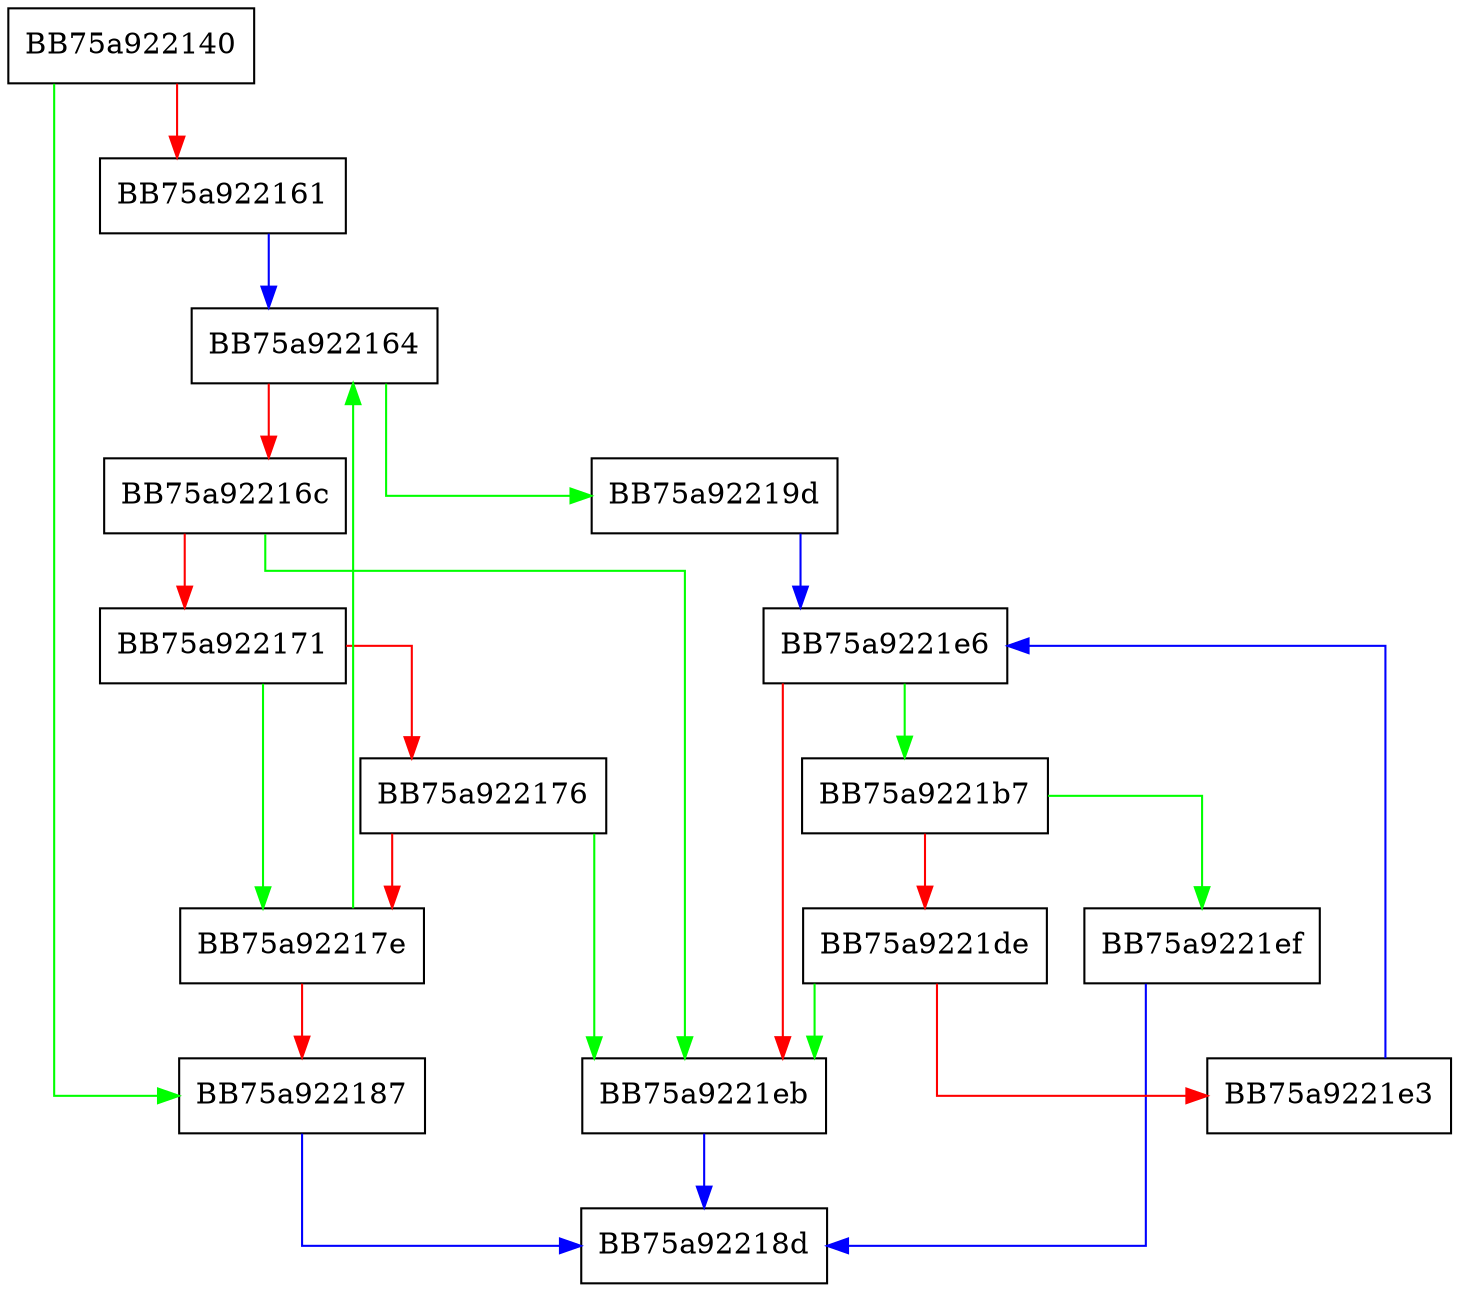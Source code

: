 digraph glob_match {
  node [shape="box"];
  graph [splines=ortho];
  BB75a922140 -> BB75a922187 [color="green"];
  BB75a922140 -> BB75a922161 [color="red"];
  BB75a922161 -> BB75a922164 [color="blue"];
  BB75a922164 -> BB75a92219d [color="green"];
  BB75a922164 -> BB75a92216c [color="red"];
  BB75a92216c -> BB75a9221eb [color="green"];
  BB75a92216c -> BB75a922171 [color="red"];
  BB75a922171 -> BB75a92217e [color="green"];
  BB75a922171 -> BB75a922176 [color="red"];
  BB75a922176 -> BB75a9221eb [color="green"];
  BB75a922176 -> BB75a92217e [color="red"];
  BB75a92217e -> BB75a922164 [color="green"];
  BB75a92217e -> BB75a922187 [color="red"];
  BB75a922187 -> BB75a92218d [color="blue"];
  BB75a92219d -> BB75a9221e6 [color="blue"];
  BB75a9221b7 -> BB75a9221ef [color="green"];
  BB75a9221b7 -> BB75a9221de [color="red"];
  BB75a9221de -> BB75a9221eb [color="green"];
  BB75a9221de -> BB75a9221e3 [color="red"];
  BB75a9221e3 -> BB75a9221e6 [color="blue"];
  BB75a9221e6 -> BB75a9221b7 [color="green"];
  BB75a9221e6 -> BB75a9221eb [color="red"];
  BB75a9221eb -> BB75a92218d [color="blue"];
  BB75a9221ef -> BB75a92218d [color="blue"];
}